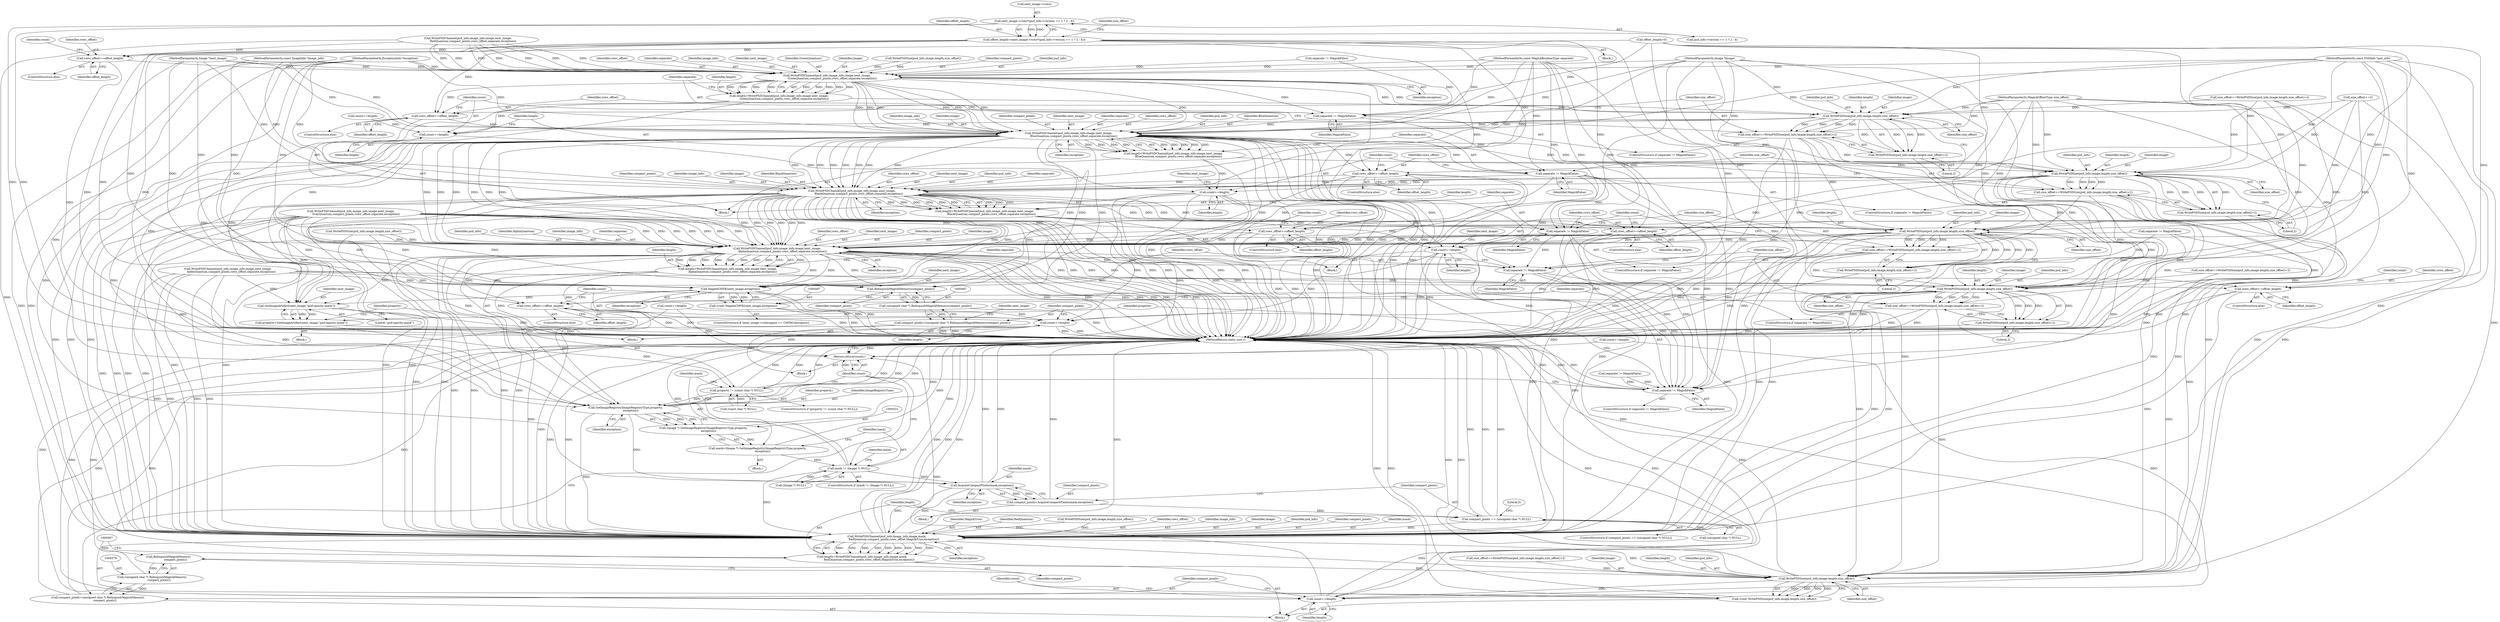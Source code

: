 digraph "0_ImageMagick_d4ec73f866a7c42a2e7f301fcd696e5cb7a7d3ab_2@pointer" {
"1000203" [label="(Call,next_image->rows*(psd_info->version == 1 ? 2 : 4))"];
"1000201" [label="(Call,offset_length=(next_image->rows*(psd_info->version == 1 ? 2 : 4)))"];
"1000251" [label="(Call,rows_offset+=offset_length)"];
"1000556" [label="(Call,WritePSDChannel(psd_info,image_info,image,mask,\n                RedQuantum,compact_pixels,rows_offset,MagickTrue,exception))"];
"1000554" [label="(Call,length=WritePSDChannel(psd_info,image_info,image,mask,\n                RedQuantum,compact_pixels,rows_offset,MagickTrue,exception))"];
"1000568" [label="(Call,WritePSDSize(psd_info,image,length,size_offset))"];
"1000566" [label="(Call,(void) WritePSDSize(psd_info,image,length,size_offset))"];
"1000573" [label="(Call,count+=length)"];
"1000582" [label="(Return,return(count);)"];
"1000580" [label="(Call,RelinquishMagickMemory(\n                compact_pixels))"];
"1000578" [label="(Call,(unsigned char *) RelinquishMagickMemory(\n                compact_pixels))"];
"1000576" [label="(Call,compact_pixels=(unsigned char *) RelinquishMagickMemory(\n                compact_pixels))"];
"1000291" [label="(Call,rows_offset+=offset_length)"];
"1000454" [label="(Call,WritePSDChannel(psd_info,image_info,image,next_image,\n            AlphaQuantum,compact_pixels,rows_offset,separate,exception))"];
"1000452" [label="(Call,length=WritePSDChannel(psd_info,image_info,image,next_image,\n            AlphaQuantum,compact_pixels,rows_offset,separate,exception))"];
"1000471" [label="(Call,WritePSDSize(psd_info,image,length,size_offset))"];
"1000468" [label="(Call,size_offset+=WritePSDSize(psd_info,image,length,size_offset)+2)"];
"1000470" [label="(Call,WritePSDSize(psd_info,image,length,size_offset)+2)"];
"1000481" [label="(Call,count+=length)"];
"1000465" [label="(Call,separate != MagickFalse)"];
"1000502" [label="(Call,separate != MagickFalse)"];
"1000478" [label="(Call,rows_offset+=offset_length)"];
"1000488" [label="(Call,RelinquishMagickMemory(compact_pixels))"];
"1000486" [label="(Call,(unsigned char *) RelinquishMagickMemory(compact_pixels))"];
"1000484" [label="(Call,compact_pixels=(unsigned char *) RelinquishMagickMemory(compact_pixels))"];
"1000498" [label="(Call,NegateCMYK(next_image,exception))"];
"1000496" [label="(Call,(void) NegateCMYK(next_image,exception))"];
"1000509" [label="(Call,GetImageArtifact(next_image,\"psd:opacity-mask\"))"];
"1000507" [label="(Call,property=GetImageArtifact(next_image,\"psd:opacity-mask\"))"];
"1000513" [label="(Call,property != (const char *) NULL)"];
"1000523" [label="(Call,GetImageRegistry(ImageRegistryType,property,\n            exception))"];
"1000521" [label="(Call,(Image *) GetImageRegistry(ImageRegistryType,property,\n            exception))"];
"1000519" [label="(Call,mask=(Image *) GetImageRegistry(ImageRegistryType,property,\n            exception))"];
"1000528" [label="(Call,mask != (Image *) NULL)"];
"1000543" [label="(Call,AcquireCompactPixels(mask,exception))"];
"1000541" [label="(Call,compact_pixels=AcquireCompactPixels(mask,exception))"];
"1000547" [label="(Call,compact_pixels == (unsigned char *) NULL)"];
"1000336" [label="(Call,rows_offset+=offset_length)"];
"1000344" [label="(Call,WritePSDChannel(psd_info,image_info,image,next_image,\n            GreenQuantum,compact_pixels,rows_offset,separate,exception))"];
"1000342" [label="(Call,length=WritePSDChannel(psd_info,image_info,image,next_image,\n            GreenQuantum,compact_pixels,rows_offset,separate,exception))"];
"1000361" [label="(Call,WritePSDSize(psd_info,image,length,size_offset))"];
"1000358" [label="(Call,size_offset+=WritePSDSize(psd_info,image,length,size_offset)+2)"];
"1000393" [label="(Call,WritePSDSize(psd_info,image,length,size_offset))"];
"1000390" [label="(Call,size_offset+=WritePSDSize(psd_info,image,length,size_offset)+2)"];
"1000432" [label="(Call,WritePSDSize(psd_info,image,length,size_offset))"];
"1000429" [label="(Call,size_offset+=WritePSDSize(psd_info,image,length,size_offset)+2)"];
"1000431" [label="(Call,WritePSDSize(psd_info,image,length,size_offset)+2)"];
"1000442" [label="(Call,count+=length)"];
"1000392" [label="(Call,WritePSDSize(psd_info,image,length,size_offset)+2)"];
"1000403" [label="(Call,count+=length)"];
"1000415" [label="(Call,WritePSDChannel(psd_info,image_info,image,next_image,\n                BlackQuantum,compact_pixels,rows_offset,separate,exception))"];
"1000413" [label="(Call,length=WritePSDChannel(psd_info,image_info,image,next_image,\n                BlackQuantum,compact_pixels,rows_offset,separate,exception))"];
"1000426" [label="(Call,separate != MagickFalse)"];
"1000439" [label="(Call,rows_offset+=offset_length)"];
"1000360" [label="(Call,WritePSDSize(psd_info,image,length,size_offset)+2)"];
"1000371" [label="(Call,count+=length)"];
"1000376" [label="(Call,WritePSDChannel(psd_info,image_info,image,next_image,\n            BlueQuantum,compact_pixels,rows_offset,separate,exception))"];
"1000374" [label="(Call,length=WritePSDChannel(psd_info,image_info,image,next_image,\n            BlueQuantum,compact_pixels,rows_offset,separate,exception))"];
"1000387" [label="(Call,separate != MagickFalse)"];
"1000400" [label="(Call,rows_offset+=offset_length)"];
"1000355" [label="(Call,separate != MagickFalse)"];
"1000368" [label="(Call,rows_offset+=offset_length)"];
"1000432" [label="(Call,WritePSDSize(psd_info,image,length,size_offset))"];
"1000422" [label="(Identifier,rows_offset)"];
"1000351" [label="(Identifier,rows_offset)"];
"1000227" [label="(Call,WritePSDChannel(psd_info,image_info,image,next_image,\n        IndexQuantum,compact_pixels,rows_offset,separate,exception))"];
"1000490" [label="(ControlStructure,if (next_image->colorspace == CMYKColorspace))"];
"1000433" [label="(Identifier,psd_info)"];
"1000419" [label="(Identifier,next_image)"];
"1000365" [label="(Identifier,size_offset)"];
"1000577" [label="(Identifier,compact_pixels)"];
"1000202" [label="(Identifier,offset_length)"];
"1000295" [label="(Identifier,count)"];
"1000387" [label="(Call,separate != MagickFalse)"];
"1000401" [label="(Identifier,rows_offset)"];
"1000400" [label="(Call,rows_offset+=offset_length)"];
"1000518" [label="(Block,)"];
"1000353" [label="(Identifier,exception)"];
"1000440" [label="(Identifier,rows_offset)"];
"1000254" [label="(Call,count+=length)"];
"1000564" [label="(Identifier,MagickTrue)"];
"1000355" [label="(Call,separate != MagickFalse)"];
"1000479" [label="(Identifier,rows_offset)"];
"1000415" [label="(Call,WritePSDChannel(psd_info,image_info,image,next_image,\n                BlackQuantum,compact_pixels,rows_offset,separate,exception))"];
"1000537" [label="(Identifier,mask)"];
"1000157" [label="(Block,)"];
"1000541" [label="(Call,compact_pixels=AcquireCompactPixels(mask,exception))"];
"1000448" [label="(Identifier,next_image)"];
"1000356" [label="(Identifier,separate)"];
"1000566" [label="(Call,(void) WritePSDSize(psd_info,image,length,size_offset))"];
"1000431" [label="(Call,WritePSDSize(psd_info,image,length,size_offset)+2)"];
"1000255" [label="(Identifier,count)"];
"1000528" [label="(Call,mask != (Image *) NULL)"];
"1000461" [label="(Identifier,rows_offset)"];
"1000336" [label="(Call,rows_offset+=offset_length)"];
"1000507" [label="(Call,property=GetImageArtifact(next_image,\"psd:opacity-mask\"))"];
"1000335" [label="(ControlStructure,else)"];
"1000390" [label="(Call,size_offset+=WritePSDSize(psd_info,image,length,size_offset)+2)"];
"1000377" [label="(Identifier,psd_info)"];
"1000561" [label="(Identifier,RedQuantum)"];
"1000523" [label="(Call,GetImageRegistry(ImageRegistryType,property,\n            exception))"];
"1000499" [label="(Identifier,next_image)"];
"1000454" [label="(Call,WritePSDChannel(psd_info,image_info,image,next_image,\n            AlphaQuantum,compact_pixels,rows_offset,separate,exception))"];
"1000477" [label="(ControlStructure,else)"];
"1000267" [label="(Call,WritePSDChannel(psd_info,image_info,image,next_image,\n            GrayQuantum,compact_pixels,rows_offset,separate,exception))"];
"1000106" [label="(MethodParameterIn,const MagickBooleanType separate)"];
"1000338" [label="(Identifier,offset_length)"];
"1000352" [label="(Identifier,separate)"];
"1000486" [label="(Call,(unsigned char *) RelinquishMagickMemory(compact_pixels))"];
"1000354" [label="(ControlStructure,if (separate != MagickFalse))"];
"1000326" [label="(Call,size_offset+=WritePSDSize(psd_info,image,length,size_offset)+2)"];
"1000545" [label="(Identifier,exception)"];
"1000346" [label="(Identifier,image_info)"];
"1000584" [label="(MethodReturn,static size_t)"];
"1000568" [label="(Call,WritePSDSize(psd_info,image,length,size_offset))"];
"1000471" [label="(Call,WritePSDSize(psd_info,image,length,size_offset))"];
"1000475" [label="(Identifier,size_offset)"];
"1000527" [label="(ControlStructure,if (mask != (Image *) NULL))"];
"1000434" [label="(Identifier,image)"];
"1000405" [label="(Identifier,length)"];
"1000215" [label="(Call,size_offset+=2)"];
"1000556" [label="(Call,WritePSDChannel(psd_info,image_info,image,mask,\n                RedQuantum,compact_pixels,rows_offset,MagickTrue,exception))"];
"1000103" [label="(MethodParameterIn,Image *image)"];
"1000348" [label="(Identifier,next_image)"];
"1000244" [label="(Call,WritePSDSize(psd_info,image,length,size_offset))"];
"1000203" [label="(Call,next_image->rows*(psd_info->version == 1 ? 2 : 4))"];
"1000251" [label="(Call,rows_offset+=offset_length)"];
"1000281" [label="(Call,size_offset+=WritePSDSize(psd_info,image,length,size_offset)+2)"];
"1000573" [label="(Call,count+=length)"];
"1000413" [label="(Call,length=WritePSDChannel(psd_info,image_info,image,next_image,\n                BlackQuantum,compact_pixels,rows_offset,separate,exception))"];
"1000409" [label="(Identifier,next_image)"];
"1000427" [label="(Identifier,separate)"];
"1000382" [label="(Identifier,compact_pixels)"];
"1000508" [label="(Identifier,property)"];
"1000204" [label="(Call,next_image->rows)"];
"1000361" [label="(Call,WritePSDSize(psd_info,image,length,size_offset))"];
"1000372" [label="(Identifier,count)"];
"1000452" [label="(Call,length=WritePSDChannel(psd_info,image_info,image,next_image,\n            AlphaQuantum,compact_pixels,rows_offset,separate,exception))"];
"1000478" [label="(Call,rows_offset+=offset_length)"];
"1000362" [label="(Identifier,psd_info)"];
"1000435" [label="(Identifier,length)"];
"1000375" [label="(Identifier,length)"];
"1000323" [label="(Call,separate != MagickFalse)"];
"1000349" [label="(Identifier,GreenQuantum)"];
"1000414" [label="(Identifier,length)"];
"1000525" [label="(Identifier,property)"];
"1000555" [label="(Identifier,length)"];
"1000241" [label="(Call,size_offset+=WritePSDSize(psd_info,image,length,size_offset)+2)"];
"1000474" [label="(Identifier,length)"];
"1000543" [label="(Call,AcquireCompactPixels(mask,exception))"];
"1000563" [label="(Identifier,rows_offset)"];
"1000513" [label="(Call,property != (const char *) NULL)"];
"1000380" [label="(Identifier,next_image)"];
"1000342" [label="(Call,length=WritePSDChannel(psd_info,image_info,image,next_image,\n            GreenQuantum,compact_pixels,rows_offset,separate,exception))"];
"1000548" [label="(Identifier,compact_pixels)"];
"1000292" [label="(Identifier,rows_offset)"];
"1000529" [label="(Identifier,mask)"];
"1000578" [label="(Call,(unsigned char *) RelinquishMagickMemory(\n                compact_pixels))"];
"1000544" [label="(Identifier,mask)"];
"1000284" [label="(Call,WritePSDSize(psd_info,image,length,size_offset))"];
"1000402" [label="(Identifier,offset_length)"];
"1000464" [label="(ControlStructure,if (separate != MagickFalse))"];
"1000367" [label="(ControlStructure,else)"];
"1000485" [label="(Identifier,compact_pixels)"];
"1000371" [label="(Call,count+=length)"];
"1000360" [label="(Call,WritePSDSize(psd_info,image,length,size_offset)+2)"];
"1000521" [label="(Call,(Image *) GetImageRegistry(ImageRegistryType,property,\n            exception))"];
"1000526" [label="(Identifier,exception)"];
"1000496" [label="(Call,(void) NegateCMYK(next_image,exception))"];
"1000520" [label="(Identifier,mask)"];
"1000337" [label="(Identifier,rows_offset)"];
"1000546" [label="(ControlStructure,if (compact_pixels == (unsigned char *) NULL))"];
"1000359" [label="(Identifier,size_offset)"];
"1000581" [label="(Identifier,compact_pixels)"];
"1000498" [label="(Call,NegateCMYK(next_image,exception))"];
"1000416" [label="(Identifier,psd_info)"];
"1000384" [label="(Identifier,separate)"];
"1000473" [label="(Identifier,image)"];
"1000437" [label="(Literal,2)"];
"1000511" [label="(Literal,\"psd:opacity-mask\")"];
"1000376" [label="(Call,WritePSDChannel(psd_info,image_info,image,next_image,\n            BlueQuantum,compact_pixels,rows_offset,separate,exception))"];
"1000470" [label="(Call,WritePSDSize(psd_info,image,length,size_offset)+2)"];
"1000428" [label="(Identifier,MagickFalse)"];
"1000357" [label="(Identifier,MagickFalse)"];
"1000385" [label="(Identifier,exception)"];
"1000386" [label="(ControlStructure,if (separate != MagickFalse))"];
"1000505" [label="(Block,)"];
"1000515" [label="(Call,(const char *) NULL)"];
"1000558" [label="(Identifier,image_info)"];
"1000290" [label="(ControlStructure,else)"];
"1000502" [label="(Call,separate != MagickFalse)"];
"1000559" [label="(Identifier,image)"];
"1000514" [label="(Identifier,property)"];
"1000425" [label="(ControlStructure,if (separate != MagickFalse))"];
"1000423" [label="(Identifier,separate)"];
"1000489" [label="(Identifier,compact_pixels)"];
"1000488" [label="(Call,RelinquishMagickMemory(compact_pixels))"];
"1000347" [label="(Identifier,image)"];
"1000399" [label="(ControlStructure,else)"];
"1000436" [label="(Identifier,size_offset)"];
"1000554" [label="(Call,length=WritePSDChannel(psd_info,image_info,image,mask,\n                RedQuantum,compact_pixels,rows_offset,MagickTrue,exception))"];
"1000472" [label="(Identifier,psd_info)"];
"1000458" [label="(Identifier,next_image)"];
"1000252" [label="(Identifier,rows_offset)"];
"1000580" [label="(Call,RelinquishMagickMemory(\n                compact_pixels))"];
"1000476" [label="(Literal,2)"];
"1000421" [label="(Identifier,compact_pixels)"];
"1000389" [label="(Identifier,MagickFalse)"];
"1000460" [label="(Identifier,compact_pixels)"];
"1000339" [label="(Call,count+=length)"];
"1000482" [label="(Identifier,count)"];
"1000504" [label="(Identifier,MagickFalse)"];
"1000430" [label="(Identifier,size_offset)"];
"1000394" [label="(Identifier,psd_info)"];
"1000572" [label="(Identifier,size_offset)"];
"1000466" [label="(Identifier,separate)"];
"1000451" [label="(Block,)"];
"1000443" [label="(Identifier,count)"];
"1000294" [label="(Call,count+=length)"];
"1000370" [label="(Identifier,offset_length)"];
"1000509" [label="(Call,GetImageArtifact(next_image,\"psd:opacity-mask\"))"];
"1000383" [label="(Identifier,rows_offset)"];
"1000364" [label="(Identifier,length)"];
"1000481" [label="(Call,count+=length)"];
"1000542" [label="(Identifier,compact_pixels)"];
"1000340" [label="(Identifier,count)"];
"1000412" [label="(Block,)"];
"1000373" [label="(Identifier,length)"];
"1000438" [label="(ControlStructure,else)"];
"1000510" [label="(Identifier,next_image)"];
"1000512" [label="(ControlStructure,if (property != (const char *) NULL))"];
"1000105" [label="(MethodParameterIn,MagickOffsetType size_offset)"];
"1000480" [label="(Identifier,offset_length)"];
"1000557" [label="(Identifier,psd_info)"];
"1000424" [label="(Identifier,exception)"];
"1000343" [label="(Identifier,length)"];
"1000553" [label="(Literal,0)"];
"1000417" [label="(Identifier,image_info)"];
"1000533" [label="(Block,)"];
"1000391" [label="(Identifier,size_offset)"];
"1000453" [label="(Identifier,length)"];
"1000493" [label="(Identifier,next_image)"];
"1000429" [label="(Call,size_offset+=WritePSDSize(psd_info,image,length,size_offset)+2)"];
"1000444" [label="(Identifier,length)"];
"1000104" [label="(MethodParameterIn,Image *next_image)"];
"1000583" [label="(Identifier,count)"];
"1000457" [label="(Identifier,image)"];
"1000363" [label="(Identifier,image)"];
"1000397" [label="(Identifier,size_offset)"];
"1000562" [label="(Identifier,compact_pixels)"];
"1000278" [label="(Call,separate != MagickFalse)"];
"1000469" [label="(Identifier,size_offset)"];
"1000549" [label="(Call,(unsigned char *) NULL)"];
"1000540" [label="(Block,)"];
"1000398" [label="(Literal,2)"];
"1000524" [label="(Identifier,ImageRegistryType)"];
"1000298" [label="(Block,)"];
"1000368" [label="(Call,rows_offset+=offset_length)"];
"1000439" [label="(Call,rows_offset+=offset_length)"];
"1000455" [label="(Identifier,psd_info)"];
"1000381" [label="(Identifier,BlueQuantum)"];
"1000459" [label="(Identifier,AlphaQuantum)"];
"1000530" [label="(Call,(Image *) NULL)"];
"1000369" [label="(Identifier,rows_offset)"];
"1000207" [label="(Call,psd_info->version == 1 ? 2 : 4)"];
"1000456" [label="(Identifier,image_info)"];
"1000312" [label="(Call,WritePSDChannel(psd_info,image_info,image,next_image,\n            RedQuantum,compact_pixels,rows_offset,separate,exception))"];
"1000465" [label="(Call,separate != MagickFalse)"];
"1000403" [label="(Call,count+=length)"];
"1000570" [label="(Identifier,image)"];
"1000238" [label="(Call,separate != MagickFalse)"];
"1000404" [label="(Identifier,count)"];
"1000250" [label="(ControlStructure,else)"];
"1000102" [label="(MethodParameterIn,const ImageInfo *image_info)"];
"1000201" [label="(Call,offset_length=(next_image->rows*(psd_info->version == 1 ? 2 : 4)))"];
"1000467" [label="(Identifier,MagickFalse)"];
"1000253" [label="(Identifier,offset_length)"];
"1000291" [label="(Call,rows_offset+=offset_length)"];
"1000500" [label="(Identifier,exception)"];
"1000483" [label="(Identifier,length)"];
"1000574" [label="(Identifier,count)"];
"1000462" [label="(Identifier,separate)"];
"1000519" [label="(Call,mask=(Image *) GetImageRegistry(ImageRegistryType,property,\n            exception))"];
"1000329" [label="(Call,WritePSDSize(psd_info,image,length,size_offset))"];
"1000101" [label="(MethodParameterIn,const PSDInfo *psd_info)"];
"1000442" [label="(Call,count+=length)"];
"1000119" [label="(Call,offset_length=0)"];
"1000393" [label="(Call,WritePSDSize(psd_info,image,length,size_offset))"];
"1000392" [label="(Call,WritePSDSize(psd_info,image,length,size_offset)+2)"];
"1000576" [label="(Call,compact_pixels=(unsigned char *) RelinquishMagickMemory(\n                compact_pixels))"];
"1000396" [label="(Identifier,length)"];
"1000374" [label="(Call,length=WritePSDChannel(psd_info,image_info,image,next_image,\n            BlueQuantum,compact_pixels,rows_offset,separate,exception))"];
"1000571" [label="(Identifier,length)"];
"1000216" [label="(Identifier,size_offset)"];
"1000388" [label="(Identifier,separate)"];
"1000441" [label="(Identifier,offset_length)"];
"1000358" [label="(Call,size_offset+=WritePSDSize(psd_info,image,length,size_offset)+2)"];
"1000395" [label="(Identifier,image)"];
"1000107" [label="(MethodParameterIn,ExceptionInfo *exception)"];
"1000418" [label="(Identifier,image)"];
"1000575" [label="(Identifier,length)"];
"1000463" [label="(Identifier,exception)"];
"1000565" [label="(Identifier,exception)"];
"1000350" [label="(Identifier,compact_pixels)"];
"1000560" [label="(Identifier,mask)"];
"1000293" [label="(Identifier,offset_length)"];
"1000503" [label="(Identifier,separate)"];
"1000378" [label="(Identifier,image_info)"];
"1000484" [label="(Call,compact_pixels=(unsigned char *) RelinquishMagickMemory(compact_pixels))"];
"1000379" [label="(Identifier,image)"];
"1000547" [label="(Call,compact_pixels == (unsigned char *) NULL)"];
"1000468" [label="(Call,size_offset+=WritePSDSize(psd_info,image,length,size_offset)+2)"];
"1000345" [label="(Identifier,psd_info)"];
"1000426" [label="(Call,separate != MagickFalse)"];
"1000501" [label="(ControlStructure,if (separate != MagickFalse))"];
"1000344" [label="(Call,WritePSDChannel(psd_info,image_info,image,next_image,\n            GreenQuantum,compact_pixels,rows_offset,separate,exception))"];
"1000366" [label="(Literal,2)"];
"1000108" [label="(Block,)"];
"1000420" [label="(Identifier,BlackQuantum)"];
"1000582" [label="(Return,return(count);)"];
"1000569" [label="(Identifier,psd_info)"];
"1000203" -> "1000201"  [label="AST: "];
"1000203" -> "1000207"  [label="CFG: "];
"1000204" -> "1000203"  [label="AST: "];
"1000207" -> "1000203"  [label="AST: "];
"1000201" -> "1000203"  [label="CFG: "];
"1000203" -> "1000584"  [label="DDG: "];
"1000203" -> "1000584"  [label="DDG: "];
"1000203" -> "1000201"  [label="DDG: "];
"1000203" -> "1000201"  [label="DDG: "];
"1000201" -> "1000157"  [label="AST: "];
"1000202" -> "1000201"  [label="AST: "];
"1000216" -> "1000201"  [label="CFG: "];
"1000201" -> "1000584"  [label="DDG: "];
"1000201" -> "1000584"  [label="DDG: "];
"1000201" -> "1000251"  [label="DDG: "];
"1000201" -> "1000291"  [label="DDG: "];
"1000201" -> "1000336"  [label="DDG: "];
"1000201" -> "1000368"  [label="DDG: "];
"1000201" -> "1000400"  [label="DDG: "];
"1000201" -> "1000439"  [label="DDG: "];
"1000201" -> "1000478"  [label="DDG: "];
"1000251" -> "1000250"  [label="AST: "];
"1000251" -> "1000253"  [label="CFG: "];
"1000252" -> "1000251"  [label="AST: "];
"1000253" -> "1000251"  [label="AST: "];
"1000255" -> "1000251"  [label="CFG: "];
"1000251" -> "1000584"  [label="DDG: "];
"1000251" -> "1000584"  [label="DDG: "];
"1000119" -> "1000251"  [label="DDG: "];
"1000227" -> "1000251"  [label="DDG: "];
"1000251" -> "1000556"  [label="DDG: "];
"1000556" -> "1000554"  [label="AST: "];
"1000556" -> "1000565"  [label="CFG: "];
"1000557" -> "1000556"  [label="AST: "];
"1000558" -> "1000556"  [label="AST: "];
"1000559" -> "1000556"  [label="AST: "];
"1000560" -> "1000556"  [label="AST: "];
"1000561" -> "1000556"  [label="AST: "];
"1000562" -> "1000556"  [label="AST: "];
"1000563" -> "1000556"  [label="AST: "];
"1000564" -> "1000556"  [label="AST: "];
"1000565" -> "1000556"  [label="AST: "];
"1000554" -> "1000556"  [label="CFG: "];
"1000556" -> "1000584"  [label="DDG: "];
"1000556" -> "1000584"  [label="DDG: "];
"1000556" -> "1000584"  [label="DDG: "];
"1000556" -> "1000584"  [label="DDG: "];
"1000556" -> "1000584"  [label="DDG: "];
"1000556" -> "1000584"  [label="DDG: "];
"1000556" -> "1000554"  [label="DDG: "];
"1000556" -> "1000554"  [label="DDG: "];
"1000556" -> "1000554"  [label="DDG: "];
"1000556" -> "1000554"  [label="DDG: "];
"1000556" -> "1000554"  [label="DDG: "];
"1000556" -> "1000554"  [label="DDG: "];
"1000556" -> "1000554"  [label="DDG: "];
"1000556" -> "1000554"  [label="DDG: "];
"1000556" -> "1000554"  [label="DDG: "];
"1000454" -> "1000556"  [label="DDG: "];
"1000454" -> "1000556"  [label="DDG: "];
"1000454" -> "1000556"  [label="DDG: "];
"1000454" -> "1000556"  [label="DDG: "];
"1000284" -> "1000556"  [label="DDG: "];
"1000284" -> "1000556"  [label="DDG: "];
"1000471" -> "1000556"  [label="DDG: "];
"1000471" -> "1000556"  [label="DDG: "];
"1000227" -> "1000556"  [label="DDG: "];
"1000227" -> "1000556"  [label="DDG: "];
"1000227" -> "1000556"  [label="DDG: "];
"1000227" -> "1000556"  [label="DDG: "];
"1000267" -> "1000556"  [label="DDG: "];
"1000267" -> "1000556"  [label="DDG: "];
"1000267" -> "1000556"  [label="DDG: "];
"1000267" -> "1000556"  [label="DDG: "];
"1000244" -> "1000556"  [label="DDG: "];
"1000244" -> "1000556"  [label="DDG: "];
"1000393" -> "1000556"  [label="DDG: "];
"1000393" -> "1000556"  [label="DDG: "];
"1000376" -> "1000556"  [label="DDG: "];
"1000376" -> "1000556"  [label="DDG: "];
"1000376" -> "1000556"  [label="DDG: "];
"1000376" -> "1000556"  [label="DDG: "];
"1000415" -> "1000556"  [label="DDG: "];
"1000415" -> "1000556"  [label="DDG: "];
"1000415" -> "1000556"  [label="DDG: "];
"1000415" -> "1000556"  [label="DDG: "];
"1000432" -> "1000556"  [label="DDG: "];
"1000432" -> "1000556"  [label="DDG: "];
"1000101" -> "1000556"  [label="DDG: "];
"1000102" -> "1000556"  [label="DDG: "];
"1000103" -> "1000556"  [label="DDG: "];
"1000528" -> "1000556"  [label="DDG: "];
"1000543" -> "1000556"  [label="DDG: "];
"1000543" -> "1000556"  [label="DDG: "];
"1000312" -> "1000556"  [label="DDG: "];
"1000547" -> "1000556"  [label="DDG: "];
"1000484" -> "1000556"  [label="DDG: "];
"1000439" -> "1000556"  [label="DDG: "];
"1000400" -> "1000556"  [label="DDG: "];
"1000291" -> "1000556"  [label="DDG: "];
"1000478" -> "1000556"  [label="DDG: "];
"1000523" -> "1000556"  [label="DDG: "];
"1000107" -> "1000556"  [label="DDG: "];
"1000556" -> "1000568"  [label="DDG: "];
"1000556" -> "1000568"  [label="DDG: "];
"1000556" -> "1000580"  [label="DDG: "];
"1000554" -> "1000533"  [label="AST: "];
"1000555" -> "1000554"  [label="AST: "];
"1000567" -> "1000554"  [label="CFG: "];
"1000554" -> "1000584"  [label="DDG: "];
"1000554" -> "1000568"  [label="DDG: "];
"1000568" -> "1000566"  [label="AST: "];
"1000568" -> "1000572"  [label="CFG: "];
"1000569" -> "1000568"  [label="AST: "];
"1000570" -> "1000568"  [label="AST: "];
"1000571" -> "1000568"  [label="AST: "];
"1000572" -> "1000568"  [label="AST: "];
"1000566" -> "1000568"  [label="CFG: "];
"1000568" -> "1000584"  [label="DDG: "];
"1000568" -> "1000584"  [label="DDG: "];
"1000568" -> "1000584"  [label="DDG: "];
"1000568" -> "1000566"  [label="DDG: "];
"1000568" -> "1000566"  [label="DDG: "];
"1000568" -> "1000566"  [label="DDG: "];
"1000568" -> "1000566"  [label="DDG: "];
"1000101" -> "1000568"  [label="DDG: "];
"1000103" -> "1000568"  [label="DDG: "];
"1000281" -> "1000568"  [label="DDG: "];
"1000215" -> "1000568"  [label="DDG: "];
"1000468" -> "1000568"  [label="DDG: "];
"1000241" -> "1000568"  [label="DDG: "];
"1000390" -> "1000568"  [label="DDG: "];
"1000326" -> "1000568"  [label="DDG: "];
"1000429" -> "1000568"  [label="DDG: "];
"1000358" -> "1000568"  [label="DDG: "];
"1000105" -> "1000568"  [label="DDG: "];
"1000568" -> "1000573"  [label="DDG: "];
"1000566" -> "1000533"  [label="AST: "];
"1000567" -> "1000566"  [label="AST: "];
"1000574" -> "1000566"  [label="CFG: "];
"1000566" -> "1000584"  [label="DDG: "];
"1000566" -> "1000584"  [label="DDG: "];
"1000573" -> "1000533"  [label="AST: "];
"1000573" -> "1000575"  [label="CFG: "];
"1000574" -> "1000573"  [label="AST: "];
"1000575" -> "1000573"  [label="AST: "];
"1000577" -> "1000573"  [label="CFG: "];
"1000573" -> "1000584"  [label="DDG: "];
"1000573" -> "1000584"  [label="DDG: "];
"1000442" -> "1000573"  [label="DDG: "];
"1000254" -> "1000573"  [label="DDG: "];
"1000403" -> "1000573"  [label="DDG: "];
"1000294" -> "1000573"  [label="DDG: "];
"1000481" -> "1000573"  [label="DDG: "];
"1000573" -> "1000582"  [label="DDG: "];
"1000582" -> "1000108"  [label="AST: "];
"1000582" -> "1000583"  [label="CFG: "];
"1000583" -> "1000582"  [label="AST: "];
"1000584" -> "1000582"  [label="CFG: "];
"1000582" -> "1000584"  [label="DDG: "];
"1000583" -> "1000582"  [label="DDG: "];
"1000442" -> "1000582"  [label="DDG: "];
"1000254" -> "1000582"  [label="DDG: "];
"1000403" -> "1000582"  [label="DDG: "];
"1000294" -> "1000582"  [label="DDG: "];
"1000481" -> "1000582"  [label="DDG: "];
"1000580" -> "1000578"  [label="AST: "];
"1000580" -> "1000581"  [label="CFG: "];
"1000581" -> "1000580"  [label="AST: "];
"1000578" -> "1000580"  [label="CFG: "];
"1000580" -> "1000578"  [label="DDG: "];
"1000578" -> "1000576"  [label="AST: "];
"1000579" -> "1000578"  [label="AST: "];
"1000576" -> "1000578"  [label="CFG: "];
"1000578" -> "1000584"  [label="DDG: "];
"1000578" -> "1000576"  [label="DDG: "];
"1000576" -> "1000533"  [label="AST: "];
"1000577" -> "1000576"  [label="AST: "];
"1000583" -> "1000576"  [label="CFG: "];
"1000576" -> "1000584"  [label="DDG: "];
"1000576" -> "1000584"  [label="DDG: "];
"1000291" -> "1000290"  [label="AST: "];
"1000291" -> "1000293"  [label="CFG: "];
"1000292" -> "1000291"  [label="AST: "];
"1000293" -> "1000291"  [label="AST: "];
"1000295" -> "1000291"  [label="CFG: "];
"1000291" -> "1000584"  [label="DDG: "];
"1000291" -> "1000584"  [label="DDG: "];
"1000119" -> "1000291"  [label="DDG: "];
"1000267" -> "1000291"  [label="DDG: "];
"1000291" -> "1000454"  [label="DDG: "];
"1000454" -> "1000452"  [label="AST: "];
"1000454" -> "1000463"  [label="CFG: "];
"1000455" -> "1000454"  [label="AST: "];
"1000456" -> "1000454"  [label="AST: "];
"1000457" -> "1000454"  [label="AST: "];
"1000458" -> "1000454"  [label="AST: "];
"1000459" -> "1000454"  [label="AST: "];
"1000460" -> "1000454"  [label="AST: "];
"1000461" -> "1000454"  [label="AST: "];
"1000462" -> "1000454"  [label="AST: "];
"1000463" -> "1000454"  [label="AST: "];
"1000452" -> "1000454"  [label="CFG: "];
"1000454" -> "1000584"  [label="DDG: "];
"1000454" -> "1000584"  [label="DDG: "];
"1000454" -> "1000584"  [label="DDG: "];
"1000454" -> "1000584"  [label="DDG: "];
"1000454" -> "1000584"  [label="DDG: "];
"1000454" -> "1000584"  [label="DDG: "];
"1000454" -> "1000584"  [label="DDG: "];
"1000454" -> "1000452"  [label="DDG: "];
"1000454" -> "1000452"  [label="DDG: "];
"1000454" -> "1000452"  [label="DDG: "];
"1000454" -> "1000452"  [label="DDG: "];
"1000454" -> "1000452"  [label="DDG: "];
"1000454" -> "1000452"  [label="DDG: "];
"1000454" -> "1000452"  [label="DDG: "];
"1000454" -> "1000452"  [label="DDG: "];
"1000454" -> "1000452"  [label="DDG: "];
"1000284" -> "1000454"  [label="DDG: "];
"1000284" -> "1000454"  [label="DDG: "];
"1000267" -> "1000454"  [label="DDG: "];
"1000267" -> "1000454"  [label="DDG: "];
"1000267" -> "1000454"  [label="DDG: "];
"1000267" -> "1000454"  [label="DDG: "];
"1000267" -> "1000454"  [label="DDG: "];
"1000267" -> "1000454"  [label="DDG: "];
"1000267" -> "1000454"  [label="DDG: "];
"1000393" -> "1000454"  [label="DDG: "];
"1000393" -> "1000454"  [label="DDG: "];
"1000376" -> "1000454"  [label="DDG: "];
"1000376" -> "1000454"  [label="DDG: "];
"1000376" -> "1000454"  [label="DDG: "];
"1000376" -> "1000454"  [label="DDG: "];
"1000376" -> "1000454"  [label="DDG: "];
"1000376" -> "1000454"  [label="DDG: "];
"1000376" -> "1000454"  [label="DDG: "];
"1000415" -> "1000454"  [label="DDG: "];
"1000415" -> "1000454"  [label="DDG: "];
"1000415" -> "1000454"  [label="DDG: "];
"1000415" -> "1000454"  [label="DDG: "];
"1000415" -> "1000454"  [label="DDG: "];
"1000415" -> "1000454"  [label="DDG: "];
"1000415" -> "1000454"  [label="DDG: "];
"1000432" -> "1000454"  [label="DDG: "];
"1000432" -> "1000454"  [label="DDG: "];
"1000101" -> "1000454"  [label="DDG: "];
"1000102" -> "1000454"  [label="DDG: "];
"1000103" -> "1000454"  [label="DDG: "];
"1000104" -> "1000454"  [label="DDG: "];
"1000439" -> "1000454"  [label="DDG: "];
"1000400" -> "1000454"  [label="DDG: "];
"1000426" -> "1000454"  [label="DDG: "];
"1000387" -> "1000454"  [label="DDG: "];
"1000278" -> "1000454"  [label="DDG: "];
"1000106" -> "1000454"  [label="DDG: "];
"1000107" -> "1000454"  [label="DDG: "];
"1000454" -> "1000465"  [label="DDG: "];
"1000454" -> "1000471"  [label="DDG: "];
"1000454" -> "1000471"  [label="DDG: "];
"1000454" -> "1000478"  [label="DDG: "];
"1000454" -> "1000488"  [label="DDG: "];
"1000454" -> "1000498"  [label="DDG: "];
"1000454" -> "1000498"  [label="DDG: "];
"1000454" -> "1000509"  [label="DDG: "];
"1000454" -> "1000523"  [label="DDG: "];
"1000452" -> "1000451"  [label="AST: "];
"1000453" -> "1000452"  [label="AST: "];
"1000466" -> "1000452"  [label="CFG: "];
"1000452" -> "1000584"  [label="DDG: "];
"1000452" -> "1000471"  [label="DDG: "];
"1000452" -> "1000481"  [label="DDG: "];
"1000471" -> "1000470"  [label="AST: "];
"1000471" -> "1000475"  [label="CFG: "];
"1000472" -> "1000471"  [label="AST: "];
"1000473" -> "1000471"  [label="AST: "];
"1000474" -> "1000471"  [label="AST: "];
"1000475" -> "1000471"  [label="AST: "];
"1000476" -> "1000471"  [label="CFG: "];
"1000471" -> "1000584"  [label="DDG: "];
"1000471" -> "1000584"  [label="DDG: "];
"1000471" -> "1000468"  [label="DDG: "];
"1000471" -> "1000468"  [label="DDG: "];
"1000471" -> "1000468"  [label="DDG: "];
"1000471" -> "1000468"  [label="DDG: "];
"1000471" -> "1000470"  [label="DDG: "];
"1000471" -> "1000470"  [label="DDG: "];
"1000471" -> "1000470"  [label="DDG: "];
"1000471" -> "1000470"  [label="DDG: "];
"1000101" -> "1000471"  [label="DDG: "];
"1000103" -> "1000471"  [label="DDG: "];
"1000281" -> "1000471"  [label="DDG: "];
"1000215" -> "1000471"  [label="DDG: "];
"1000390" -> "1000471"  [label="DDG: "];
"1000326" -> "1000471"  [label="DDG: "];
"1000429" -> "1000471"  [label="DDG: "];
"1000358" -> "1000471"  [label="DDG: "];
"1000105" -> "1000471"  [label="DDG: "];
"1000471" -> "1000481"  [label="DDG: "];
"1000468" -> "1000464"  [label="AST: "];
"1000468" -> "1000470"  [label="CFG: "];
"1000469" -> "1000468"  [label="AST: "];
"1000470" -> "1000468"  [label="AST: "];
"1000482" -> "1000468"  [label="CFG: "];
"1000468" -> "1000584"  [label="DDG: "];
"1000468" -> "1000584"  [label="DDG: "];
"1000105" -> "1000468"  [label="DDG: "];
"1000470" -> "1000476"  [label="CFG: "];
"1000476" -> "1000470"  [label="AST: "];
"1000470" -> "1000584"  [label="DDG: "];
"1000481" -> "1000451"  [label="AST: "];
"1000481" -> "1000483"  [label="CFG: "];
"1000482" -> "1000481"  [label="AST: "];
"1000483" -> "1000481"  [label="AST: "];
"1000485" -> "1000481"  [label="CFG: "];
"1000481" -> "1000584"  [label="DDG: "];
"1000481" -> "1000584"  [label="DDG: "];
"1000442" -> "1000481"  [label="DDG: "];
"1000403" -> "1000481"  [label="DDG: "];
"1000294" -> "1000481"  [label="DDG: "];
"1000465" -> "1000464"  [label="AST: "];
"1000465" -> "1000467"  [label="CFG: "];
"1000466" -> "1000465"  [label="AST: "];
"1000467" -> "1000465"  [label="AST: "];
"1000469" -> "1000465"  [label="CFG: "];
"1000479" -> "1000465"  [label="CFG: "];
"1000106" -> "1000465"  [label="DDG: "];
"1000426" -> "1000465"  [label="DDG: "];
"1000387" -> "1000465"  [label="DDG: "];
"1000278" -> "1000465"  [label="DDG: "];
"1000465" -> "1000502"  [label="DDG: "];
"1000465" -> "1000502"  [label="DDG: "];
"1000502" -> "1000501"  [label="AST: "];
"1000502" -> "1000504"  [label="CFG: "];
"1000503" -> "1000502"  [label="AST: "];
"1000504" -> "1000502"  [label="AST: "];
"1000508" -> "1000502"  [label="CFG: "];
"1000583" -> "1000502"  [label="CFG: "];
"1000502" -> "1000584"  [label="DDG: "];
"1000502" -> "1000584"  [label="DDG: "];
"1000502" -> "1000584"  [label="DDG: "];
"1000426" -> "1000502"  [label="DDG: "];
"1000426" -> "1000502"  [label="DDG: "];
"1000238" -> "1000502"  [label="DDG: "];
"1000238" -> "1000502"  [label="DDG: "];
"1000387" -> "1000502"  [label="DDG: "];
"1000387" -> "1000502"  [label="DDG: "];
"1000278" -> "1000502"  [label="DDG: "];
"1000278" -> "1000502"  [label="DDG: "];
"1000106" -> "1000502"  [label="DDG: "];
"1000478" -> "1000477"  [label="AST: "];
"1000478" -> "1000480"  [label="CFG: "];
"1000479" -> "1000478"  [label="AST: "];
"1000480" -> "1000478"  [label="AST: "];
"1000482" -> "1000478"  [label="CFG: "];
"1000478" -> "1000584"  [label="DDG: "];
"1000478" -> "1000584"  [label="DDG: "];
"1000119" -> "1000478"  [label="DDG: "];
"1000488" -> "1000486"  [label="AST: "];
"1000488" -> "1000489"  [label="CFG: "];
"1000489" -> "1000488"  [label="AST: "];
"1000486" -> "1000488"  [label="CFG: "];
"1000488" -> "1000486"  [label="DDG: "];
"1000227" -> "1000488"  [label="DDG: "];
"1000267" -> "1000488"  [label="DDG: "];
"1000376" -> "1000488"  [label="DDG: "];
"1000415" -> "1000488"  [label="DDG: "];
"1000486" -> "1000484"  [label="AST: "];
"1000487" -> "1000486"  [label="AST: "];
"1000484" -> "1000486"  [label="CFG: "];
"1000486" -> "1000584"  [label="DDG: "];
"1000486" -> "1000484"  [label="DDG: "];
"1000484" -> "1000108"  [label="AST: "];
"1000485" -> "1000484"  [label="AST: "];
"1000493" -> "1000484"  [label="CFG: "];
"1000484" -> "1000584"  [label="DDG: "];
"1000484" -> "1000584"  [label="DDG: "];
"1000498" -> "1000496"  [label="AST: "];
"1000498" -> "1000500"  [label="CFG: "];
"1000499" -> "1000498"  [label="AST: "];
"1000500" -> "1000498"  [label="AST: "];
"1000496" -> "1000498"  [label="CFG: "];
"1000498" -> "1000584"  [label="DDG: "];
"1000498" -> "1000584"  [label="DDG: "];
"1000498" -> "1000496"  [label="DDG: "];
"1000498" -> "1000496"  [label="DDG: "];
"1000376" -> "1000498"  [label="DDG: "];
"1000376" -> "1000498"  [label="DDG: "];
"1000227" -> "1000498"  [label="DDG: "];
"1000227" -> "1000498"  [label="DDG: "];
"1000415" -> "1000498"  [label="DDG: "];
"1000415" -> "1000498"  [label="DDG: "];
"1000267" -> "1000498"  [label="DDG: "];
"1000267" -> "1000498"  [label="DDG: "];
"1000104" -> "1000498"  [label="DDG: "];
"1000107" -> "1000498"  [label="DDG: "];
"1000498" -> "1000509"  [label="DDG: "];
"1000498" -> "1000523"  [label="DDG: "];
"1000496" -> "1000490"  [label="AST: "];
"1000497" -> "1000496"  [label="AST: "];
"1000503" -> "1000496"  [label="CFG: "];
"1000496" -> "1000584"  [label="DDG: "];
"1000496" -> "1000584"  [label="DDG: "];
"1000509" -> "1000507"  [label="AST: "];
"1000509" -> "1000511"  [label="CFG: "];
"1000510" -> "1000509"  [label="AST: "];
"1000511" -> "1000509"  [label="AST: "];
"1000507" -> "1000509"  [label="CFG: "];
"1000509" -> "1000584"  [label="DDG: "];
"1000509" -> "1000507"  [label="DDG: "];
"1000509" -> "1000507"  [label="DDG: "];
"1000376" -> "1000509"  [label="DDG: "];
"1000227" -> "1000509"  [label="DDG: "];
"1000415" -> "1000509"  [label="DDG: "];
"1000267" -> "1000509"  [label="DDG: "];
"1000104" -> "1000509"  [label="DDG: "];
"1000507" -> "1000505"  [label="AST: "];
"1000508" -> "1000507"  [label="AST: "];
"1000514" -> "1000507"  [label="CFG: "];
"1000507" -> "1000584"  [label="DDG: "];
"1000507" -> "1000513"  [label="DDG: "];
"1000513" -> "1000512"  [label="AST: "];
"1000513" -> "1000515"  [label="CFG: "];
"1000514" -> "1000513"  [label="AST: "];
"1000515" -> "1000513"  [label="AST: "];
"1000520" -> "1000513"  [label="CFG: "];
"1000583" -> "1000513"  [label="CFG: "];
"1000513" -> "1000584"  [label="DDG: "];
"1000513" -> "1000584"  [label="DDG: "];
"1000513" -> "1000584"  [label="DDG: "];
"1000515" -> "1000513"  [label="DDG: "];
"1000513" -> "1000523"  [label="DDG: "];
"1000523" -> "1000521"  [label="AST: "];
"1000523" -> "1000526"  [label="CFG: "];
"1000524" -> "1000523"  [label="AST: "];
"1000525" -> "1000523"  [label="AST: "];
"1000526" -> "1000523"  [label="AST: "];
"1000521" -> "1000523"  [label="CFG: "];
"1000523" -> "1000584"  [label="DDG: "];
"1000523" -> "1000584"  [label="DDG: "];
"1000523" -> "1000584"  [label="DDG: "];
"1000523" -> "1000521"  [label="DDG: "];
"1000523" -> "1000521"  [label="DDG: "];
"1000523" -> "1000521"  [label="DDG: "];
"1000415" -> "1000523"  [label="DDG: "];
"1000267" -> "1000523"  [label="DDG: "];
"1000376" -> "1000523"  [label="DDG: "];
"1000227" -> "1000523"  [label="DDG: "];
"1000107" -> "1000523"  [label="DDG: "];
"1000523" -> "1000543"  [label="DDG: "];
"1000521" -> "1000519"  [label="AST: "];
"1000522" -> "1000521"  [label="AST: "];
"1000519" -> "1000521"  [label="CFG: "];
"1000521" -> "1000584"  [label="DDG: "];
"1000521" -> "1000519"  [label="DDG: "];
"1000519" -> "1000518"  [label="AST: "];
"1000520" -> "1000519"  [label="AST: "];
"1000529" -> "1000519"  [label="CFG: "];
"1000519" -> "1000584"  [label="DDG: "];
"1000519" -> "1000528"  [label="DDG: "];
"1000528" -> "1000527"  [label="AST: "];
"1000528" -> "1000530"  [label="CFG: "];
"1000529" -> "1000528"  [label="AST: "];
"1000530" -> "1000528"  [label="AST: "];
"1000537" -> "1000528"  [label="CFG: "];
"1000583" -> "1000528"  [label="CFG: "];
"1000528" -> "1000584"  [label="DDG: "];
"1000528" -> "1000584"  [label="DDG: "];
"1000528" -> "1000584"  [label="DDG: "];
"1000530" -> "1000528"  [label="DDG: "];
"1000528" -> "1000543"  [label="DDG: "];
"1000543" -> "1000541"  [label="AST: "];
"1000543" -> "1000545"  [label="CFG: "];
"1000544" -> "1000543"  [label="AST: "];
"1000545" -> "1000543"  [label="AST: "];
"1000541" -> "1000543"  [label="CFG: "];
"1000543" -> "1000584"  [label="DDG: "];
"1000543" -> "1000584"  [label="DDG: "];
"1000543" -> "1000541"  [label="DDG: "];
"1000543" -> "1000541"  [label="DDG: "];
"1000107" -> "1000543"  [label="DDG: "];
"1000541" -> "1000540"  [label="AST: "];
"1000542" -> "1000541"  [label="AST: "];
"1000548" -> "1000541"  [label="CFG: "];
"1000541" -> "1000584"  [label="DDG: "];
"1000541" -> "1000547"  [label="DDG: "];
"1000547" -> "1000546"  [label="AST: "];
"1000547" -> "1000549"  [label="CFG: "];
"1000548" -> "1000547"  [label="AST: "];
"1000549" -> "1000547"  [label="AST: "];
"1000553" -> "1000547"  [label="CFG: "];
"1000555" -> "1000547"  [label="CFG: "];
"1000547" -> "1000584"  [label="DDG: "];
"1000547" -> "1000584"  [label="DDG: "];
"1000547" -> "1000584"  [label="DDG: "];
"1000549" -> "1000547"  [label="DDG: "];
"1000336" -> "1000335"  [label="AST: "];
"1000336" -> "1000338"  [label="CFG: "];
"1000337" -> "1000336"  [label="AST: "];
"1000338" -> "1000336"  [label="AST: "];
"1000340" -> "1000336"  [label="CFG: "];
"1000336" -> "1000584"  [label="DDG: "];
"1000119" -> "1000336"  [label="DDG: "];
"1000312" -> "1000336"  [label="DDG: "];
"1000336" -> "1000344"  [label="DDG: "];
"1000344" -> "1000342"  [label="AST: "];
"1000344" -> "1000353"  [label="CFG: "];
"1000345" -> "1000344"  [label="AST: "];
"1000346" -> "1000344"  [label="AST: "];
"1000347" -> "1000344"  [label="AST: "];
"1000348" -> "1000344"  [label="AST: "];
"1000349" -> "1000344"  [label="AST: "];
"1000350" -> "1000344"  [label="AST: "];
"1000351" -> "1000344"  [label="AST: "];
"1000352" -> "1000344"  [label="AST: "];
"1000353" -> "1000344"  [label="AST: "];
"1000342" -> "1000344"  [label="CFG: "];
"1000344" -> "1000584"  [label="DDG: "];
"1000344" -> "1000342"  [label="DDG: "];
"1000344" -> "1000342"  [label="DDG: "];
"1000344" -> "1000342"  [label="DDG: "];
"1000344" -> "1000342"  [label="DDG: "];
"1000344" -> "1000342"  [label="DDG: "];
"1000344" -> "1000342"  [label="DDG: "];
"1000344" -> "1000342"  [label="DDG: "];
"1000344" -> "1000342"  [label="DDG: "];
"1000344" -> "1000342"  [label="DDG: "];
"1000312" -> "1000344"  [label="DDG: "];
"1000312" -> "1000344"  [label="DDG: "];
"1000312" -> "1000344"  [label="DDG: "];
"1000312" -> "1000344"  [label="DDG: "];
"1000312" -> "1000344"  [label="DDG: "];
"1000312" -> "1000344"  [label="DDG: "];
"1000312" -> "1000344"  [label="DDG: "];
"1000329" -> "1000344"  [label="DDG: "];
"1000329" -> "1000344"  [label="DDG: "];
"1000101" -> "1000344"  [label="DDG: "];
"1000102" -> "1000344"  [label="DDG: "];
"1000103" -> "1000344"  [label="DDG: "];
"1000104" -> "1000344"  [label="DDG: "];
"1000323" -> "1000344"  [label="DDG: "];
"1000106" -> "1000344"  [label="DDG: "];
"1000107" -> "1000344"  [label="DDG: "];
"1000344" -> "1000355"  [label="DDG: "];
"1000344" -> "1000361"  [label="DDG: "];
"1000344" -> "1000361"  [label="DDG: "];
"1000344" -> "1000368"  [label="DDG: "];
"1000344" -> "1000376"  [label="DDG: "];
"1000344" -> "1000376"  [label="DDG: "];
"1000344" -> "1000376"  [label="DDG: "];
"1000344" -> "1000376"  [label="DDG: "];
"1000344" -> "1000376"  [label="DDG: "];
"1000344" -> "1000376"  [label="DDG: "];
"1000344" -> "1000376"  [label="DDG: "];
"1000342" -> "1000298"  [label="AST: "];
"1000343" -> "1000342"  [label="AST: "];
"1000356" -> "1000342"  [label="CFG: "];
"1000342" -> "1000584"  [label="DDG: "];
"1000342" -> "1000361"  [label="DDG: "];
"1000342" -> "1000371"  [label="DDG: "];
"1000361" -> "1000360"  [label="AST: "];
"1000361" -> "1000365"  [label="CFG: "];
"1000362" -> "1000361"  [label="AST: "];
"1000363" -> "1000361"  [label="AST: "];
"1000364" -> "1000361"  [label="AST: "];
"1000365" -> "1000361"  [label="AST: "];
"1000366" -> "1000361"  [label="CFG: "];
"1000361" -> "1000358"  [label="DDG: "];
"1000361" -> "1000358"  [label="DDG: "];
"1000361" -> "1000358"  [label="DDG: "];
"1000361" -> "1000358"  [label="DDG: "];
"1000361" -> "1000360"  [label="DDG: "];
"1000361" -> "1000360"  [label="DDG: "];
"1000361" -> "1000360"  [label="DDG: "];
"1000361" -> "1000360"  [label="DDG: "];
"1000101" -> "1000361"  [label="DDG: "];
"1000103" -> "1000361"  [label="DDG: "];
"1000215" -> "1000361"  [label="DDG: "];
"1000326" -> "1000361"  [label="DDG: "];
"1000105" -> "1000361"  [label="DDG: "];
"1000361" -> "1000371"  [label="DDG: "];
"1000361" -> "1000376"  [label="DDG: "];
"1000361" -> "1000376"  [label="DDG: "];
"1000358" -> "1000354"  [label="AST: "];
"1000358" -> "1000360"  [label="CFG: "];
"1000359" -> "1000358"  [label="AST: "];
"1000360" -> "1000358"  [label="AST: "];
"1000372" -> "1000358"  [label="CFG: "];
"1000358" -> "1000584"  [label="DDG: "];
"1000358" -> "1000584"  [label="DDG: "];
"1000105" -> "1000358"  [label="DDG: "];
"1000358" -> "1000393"  [label="DDG: "];
"1000358" -> "1000432"  [label="DDG: "];
"1000393" -> "1000392"  [label="AST: "];
"1000393" -> "1000397"  [label="CFG: "];
"1000394" -> "1000393"  [label="AST: "];
"1000395" -> "1000393"  [label="AST: "];
"1000396" -> "1000393"  [label="AST: "];
"1000397" -> "1000393"  [label="AST: "];
"1000398" -> "1000393"  [label="CFG: "];
"1000393" -> "1000584"  [label="DDG: "];
"1000393" -> "1000584"  [label="DDG: "];
"1000393" -> "1000390"  [label="DDG: "];
"1000393" -> "1000390"  [label="DDG: "];
"1000393" -> "1000390"  [label="DDG: "];
"1000393" -> "1000390"  [label="DDG: "];
"1000393" -> "1000392"  [label="DDG: "];
"1000393" -> "1000392"  [label="DDG: "];
"1000393" -> "1000392"  [label="DDG: "];
"1000393" -> "1000392"  [label="DDG: "];
"1000376" -> "1000393"  [label="DDG: "];
"1000376" -> "1000393"  [label="DDG: "];
"1000101" -> "1000393"  [label="DDG: "];
"1000103" -> "1000393"  [label="DDG: "];
"1000374" -> "1000393"  [label="DDG: "];
"1000215" -> "1000393"  [label="DDG: "];
"1000326" -> "1000393"  [label="DDG: "];
"1000105" -> "1000393"  [label="DDG: "];
"1000393" -> "1000403"  [label="DDG: "];
"1000393" -> "1000415"  [label="DDG: "];
"1000393" -> "1000415"  [label="DDG: "];
"1000390" -> "1000386"  [label="AST: "];
"1000390" -> "1000392"  [label="CFG: "];
"1000391" -> "1000390"  [label="AST: "];
"1000392" -> "1000390"  [label="AST: "];
"1000404" -> "1000390"  [label="CFG: "];
"1000390" -> "1000584"  [label="DDG: "];
"1000390" -> "1000584"  [label="DDG: "];
"1000105" -> "1000390"  [label="DDG: "];
"1000390" -> "1000432"  [label="DDG: "];
"1000432" -> "1000431"  [label="AST: "];
"1000432" -> "1000436"  [label="CFG: "];
"1000433" -> "1000432"  [label="AST: "];
"1000434" -> "1000432"  [label="AST: "];
"1000435" -> "1000432"  [label="AST: "];
"1000436" -> "1000432"  [label="AST: "];
"1000437" -> "1000432"  [label="CFG: "];
"1000432" -> "1000584"  [label="DDG: "];
"1000432" -> "1000584"  [label="DDG: "];
"1000432" -> "1000429"  [label="DDG: "];
"1000432" -> "1000429"  [label="DDG: "];
"1000432" -> "1000429"  [label="DDG: "];
"1000432" -> "1000429"  [label="DDG: "];
"1000432" -> "1000431"  [label="DDG: "];
"1000432" -> "1000431"  [label="DDG: "];
"1000432" -> "1000431"  [label="DDG: "];
"1000432" -> "1000431"  [label="DDG: "];
"1000415" -> "1000432"  [label="DDG: "];
"1000415" -> "1000432"  [label="DDG: "];
"1000101" -> "1000432"  [label="DDG: "];
"1000103" -> "1000432"  [label="DDG: "];
"1000413" -> "1000432"  [label="DDG: "];
"1000215" -> "1000432"  [label="DDG: "];
"1000326" -> "1000432"  [label="DDG: "];
"1000105" -> "1000432"  [label="DDG: "];
"1000432" -> "1000442"  [label="DDG: "];
"1000429" -> "1000425"  [label="AST: "];
"1000429" -> "1000431"  [label="CFG: "];
"1000430" -> "1000429"  [label="AST: "];
"1000431" -> "1000429"  [label="AST: "];
"1000443" -> "1000429"  [label="CFG: "];
"1000429" -> "1000584"  [label="DDG: "];
"1000429" -> "1000584"  [label="DDG: "];
"1000105" -> "1000429"  [label="DDG: "];
"1000431" -> "1000437"  [label="CFG: "];
"1000437" -> "1000431"  [label="AST: "];
"1000431" -> "1000584"  [label="DDG: "];
"1000442" -> "1000412"  [label="AST: "];
"1000442" -> "1000444"  [label="CFG: "];
"1000443" -> "1000442"  [label="AST: "];
"1000444" -> "1000442"  [label="AST: "];
"1000448" -> "1000442"  [label="CFG: "];
"1000442" -> "1000584"  [label="DDG: "];
"1000442" -> "1000584"  [label="DDG: "];
"1000413" -> "1000442"  [label="DDG: "];
"1000403" -> "1000442"  [label="DDG: "];
"1000392" -> "1000398"  [label="CFG: "];
"1000398" -> "1000392"  [label="AST: "];
"1000392" -> "1000584"  [label="DDG: "];
"1000403" -> "1000298"  [label="AST: "];
"1000403" -> "1000405"  [label="CFG: "];
"1000404" -> "1000403"  [label="AST: "];
"1000405" -> "1000403"  [label="AST: "];
"1000409" -> "1000403"  [label="CFG: "];
"1000403" -> "1000584"  [label="DDG: "];
"1000403" -> "1000584"  [label="DDG: "];
"1000374" -> "1000403"  [label="DDG: "];
"1000371" -> "1000403"  [label="DDG: "];
"1000415" -> "1000413"  [label="AST: "];
"1000415" -> "1000424"  [label="CFG: "];
"1000416" -> "1000415"  [label="AST: "];
"1000417" -> "1000415"  [label="AST: "];
"1000418" -> "1000415"  [label="AST: "];
"1000419" -> "1000415"  [label="AST: "];
"1000420" -> "1000415"  [label="AST: "];
"1000421" -> "1000415"  [label="AST: "];
"1000422" -> "1000415"  [label="AST: "];
"1000423" -> "1000415"  [label="AST: "];
"1000424" -> "1000415"  [label="AST: "];
"1000413" -> "1000415"  [label="CFG: "];
"1000415" -> "1000584"  [label="DDG: "];
"1000415" -> "1000584"  [label="DDG: "];
"1000415" -> "1000584"  [label="DDG: "];
"1000415" -> "1000584"  [label="DDG: "];
"1000415" -> "1000584"  [label="DDG: "];
"1000415" -> "1000584"  [label="DDG: "];
"1000415" -> "1000584"  [label="DDG: "];
"1000415" -> "1000413"  [label="DDG: "];
"1000415" -> "1000413"  [label="DDG: "];
"1000415" -> "1000413"  [label="DDG: "];
"1000415" -> "1000413"  [label="DDG: "];
"1000415" -> "1000413"  [label="DDG: "];
"1000415" -> "1000413"  [label="DDG: "];
"1000415" -> "1000413"  [label="DDG: "];
"1000415" -> "1000413"  [label="DDG: "];
"1000415" -> "1000413"  [label="DDG: "];
"1000376" -> "1000415"  [label="DDG: "];
"1000376" -> "1000415"  [label="DDG: "];
"1000376" -> "1000415"  [label="DDG: "];
"1000376" -> "1000415"  [label="DDG: "];
"1000376" -> "1000415"  [label="DDG: "];
"1000376" -> "1000415"  [label="DDG: "];
"1000376" -> "1000415"  [label="DDG: "];
"1000101" -> "1000415"  [label="DDG: "];
"1000102" -> "1000415"  [label="DDG: "];
"1000103" -> "1000415"  [label="DDG: "];
"1000104" -> "1000415"  [label="DDG: "];
"1000400" -> "1000415"  [label="DDG: "];
"1000387" -> "1000415"  [label="DDG: "];
"1000106" -> "1000415"  [label="DDG: "];
"1000107" -> "1000415"  [label="DDG: "];
"1000415" -> "1000426"  [label="DDG: "];
"1000415" -> "1000439"  [label="DDG: "];
"1000413" -> "1000412"  [label="AST: "];
"1000414" -> "1000413"  [label="AST: "];
"1000427" -> "1000413"  [label="CFG: "];
"1000413" -> "1000584"  [label="DDG: "];
"1000426" -> "1000425"  [label="AST: "];
"1000426" -> "1000428"  [label="CFG: "];
"1000427" -> "1000426"  [label="AST: "];
"1000428" -> "1000426"  [label="AST: "];
"1000430" -> "1000426"  [label="CFG: "];
"1000440" -> "1000426"  [label="CFG: "];
"1000106" -> "1000426"  [label="DDG: "];
"1000387" -> "1000426"  [label="DDG: "];
"1000439" -> "1000438"  [label="AST: "];
"1000439" -> "1000441"  [label="CFG: "];
"1000440" -> "1000439"  [label="AST: "];
"1000441" -> "1000439"  [label="AST: "];
"1000443" -> "1000439"  [label="CFG: "];
"1000439" -> "1000584"  [label="DDG: "];
"1000439" -> "1000584"  [label="DDG: "];
"1000119" -> "1000439"  [label="DDG: "];
"1000360" -> "1000366"  [label="CFG: "];
"1000366" -> "1000360"  [label="AST: "];
"1000360" -> "1000584"  [label="DDG: "];
"1000371" -> "1000298"  [label="AST: "];
"1000371" -> "1000373"  [label="CFG: "];
"1000372" -> "1000371"  [label="AST: "];
"1000373" -> "1000371"  [label="AST: "];
"1000375" -> "1000371"  [label="CFG: "];
"1000339" -> "1000371"  [label="DDG: "];
"1000376" -> "1000374"  [label="AST: "];
"1000376" -> "1000385"  [label="CFG: "];
"1000377" -> "1000376"  [label="AST: "];
"1000378" -> "1000376"  [label="AST: "];
"1000379" -> "1000376"  [label="AST: "];
"1000380" -> "1000376"  [label="AST: "];
"1000381" -> "1000376"  [label="AST: "];
"1000382" -> "1000376"  [label="AST: "];
"1000383" -> "1000376"  [label="AST: "];
"1000384" -> "1000376"  [label="AST: "];
"1000385" -> "1000376"  [label="AST: "];
"1000374" -> "1000376"  [label="CFG: "];
"1000376" -> "1000584"  [label="DDG: "];
"1000376" -> "1000584"  [label="DDG: "];
"1000376" -> "1000584"  [label="DDG: "];
"1000376" -> "1000584"  [label="DDG: "];
"1000376" -> "1000584"  [label="DDG: "];
"1000376" -> "1000584"  [label="DDG: "];
"1000376" -> "1000584"  [label="DDG: "];
"1000376" -> "1000374"  [label="DDG: "];
"1000376" -> "1000374"  [label="DDG: "];
"1000376" -> "1000374"  [label="DDG: "];
"1000376" -> "1000374"  [label="DDG: "];
"1000376" -> "1000374"  [label="DDG: "];
"1000376" -> "1000374"  [label="DDG: "];
"1000376" -> "1000374"  [label="DDG: "];
"1000376" -> "1000374"  [label="DDG: "];
"1000376" -> "1000374"  [label="DDG: "];
"1000101" -> "1000376"  [label="DDG: "];
"1000102" -> "1000376"  [label="DDG: "];
"1000103" -> "1000376"  [label="DDG: "];
"1000104" -> "1000376"  [label="DDG: "];
"1000368" -> "1000376"  [label="DDG: "];
"1000355" -> "1000376"  [label="DDG: "];
"1000106" -> "1000376"  [label="DDG: "];
"1000107" -> "1000376"  [label="DDG: "];
"1000376" -> "1000387"  [label="DDG: "];
"1000376" -> "1000400"  [label="DDG: "];
"1000374" -> "1000298"  [label="AST: "];
"1000375" -> "1000374"  [label="AST: "];
"1000388" -> "1000374"  [label="CFG: "];
"1000374" -> "1000584"  [label="DDG: "];
"1000387" -> "1000386"  [label="AST: "];
"1000387" -> "1000389"  [label="CFG: "];
"1000388" -> "1000387"  [label="AST: "];
"1000389" -> "1000387"  [label="AST: "];
"1000391" -> "1000387"  [label="CFG: "];
"1000401" -> "1000387"  [label="CFG: "];
"1000106" -> "1000387"  [label="DDG: "];
"1000355" -> "1000387"  [label="DDG: "];
"1000400" -> "1000399"  [label="AST: "];
"1000400" -> "1000402"  [label="CFG: "];
"1000401" -> "1000400"  [label="AST: "];
"1000402" -> "1000400"  [label="AST: "];
"1000404" -> "1000400"  [label="CFG: "];
"1000400" -> "1000584"  [label="DDG: "];
"1000400" -> "1000584"  [label="DDG: "];
"1000119" -> "1000400"  [label="DDG: "];
"1000355" -> "1000354"  [label="AST: "];
"1000355" -> "1000357"  [label="CFG: "];
"1000356" -> "1000355"  [label="AST: "];
"1000357" -> "1000355"  [label="AST: "];
"1000359" -> "1000355"  [label="CFG: "];
"1000369" -> "1000355"  [label="CFG: "];
"1000106" -> "1000355"  [label="DDG: "];
"1000323" -> "1000355"  [label="DDG: "];
"1000368" -> "1000367"  [label="AST: "];
"1000368" -> "1000370"  [label="CFG: "];
"1000369" -> "1000368"  [label="AST: "];
"1000370" -> "1000368"  [label="AST: "];
"1000372" -> "1000368"  [label="CFG: "];
"1000368" -> "1000584"  [label="DDG: "];
"1000119" -> "1000368"  [label="DDG: "];
}
